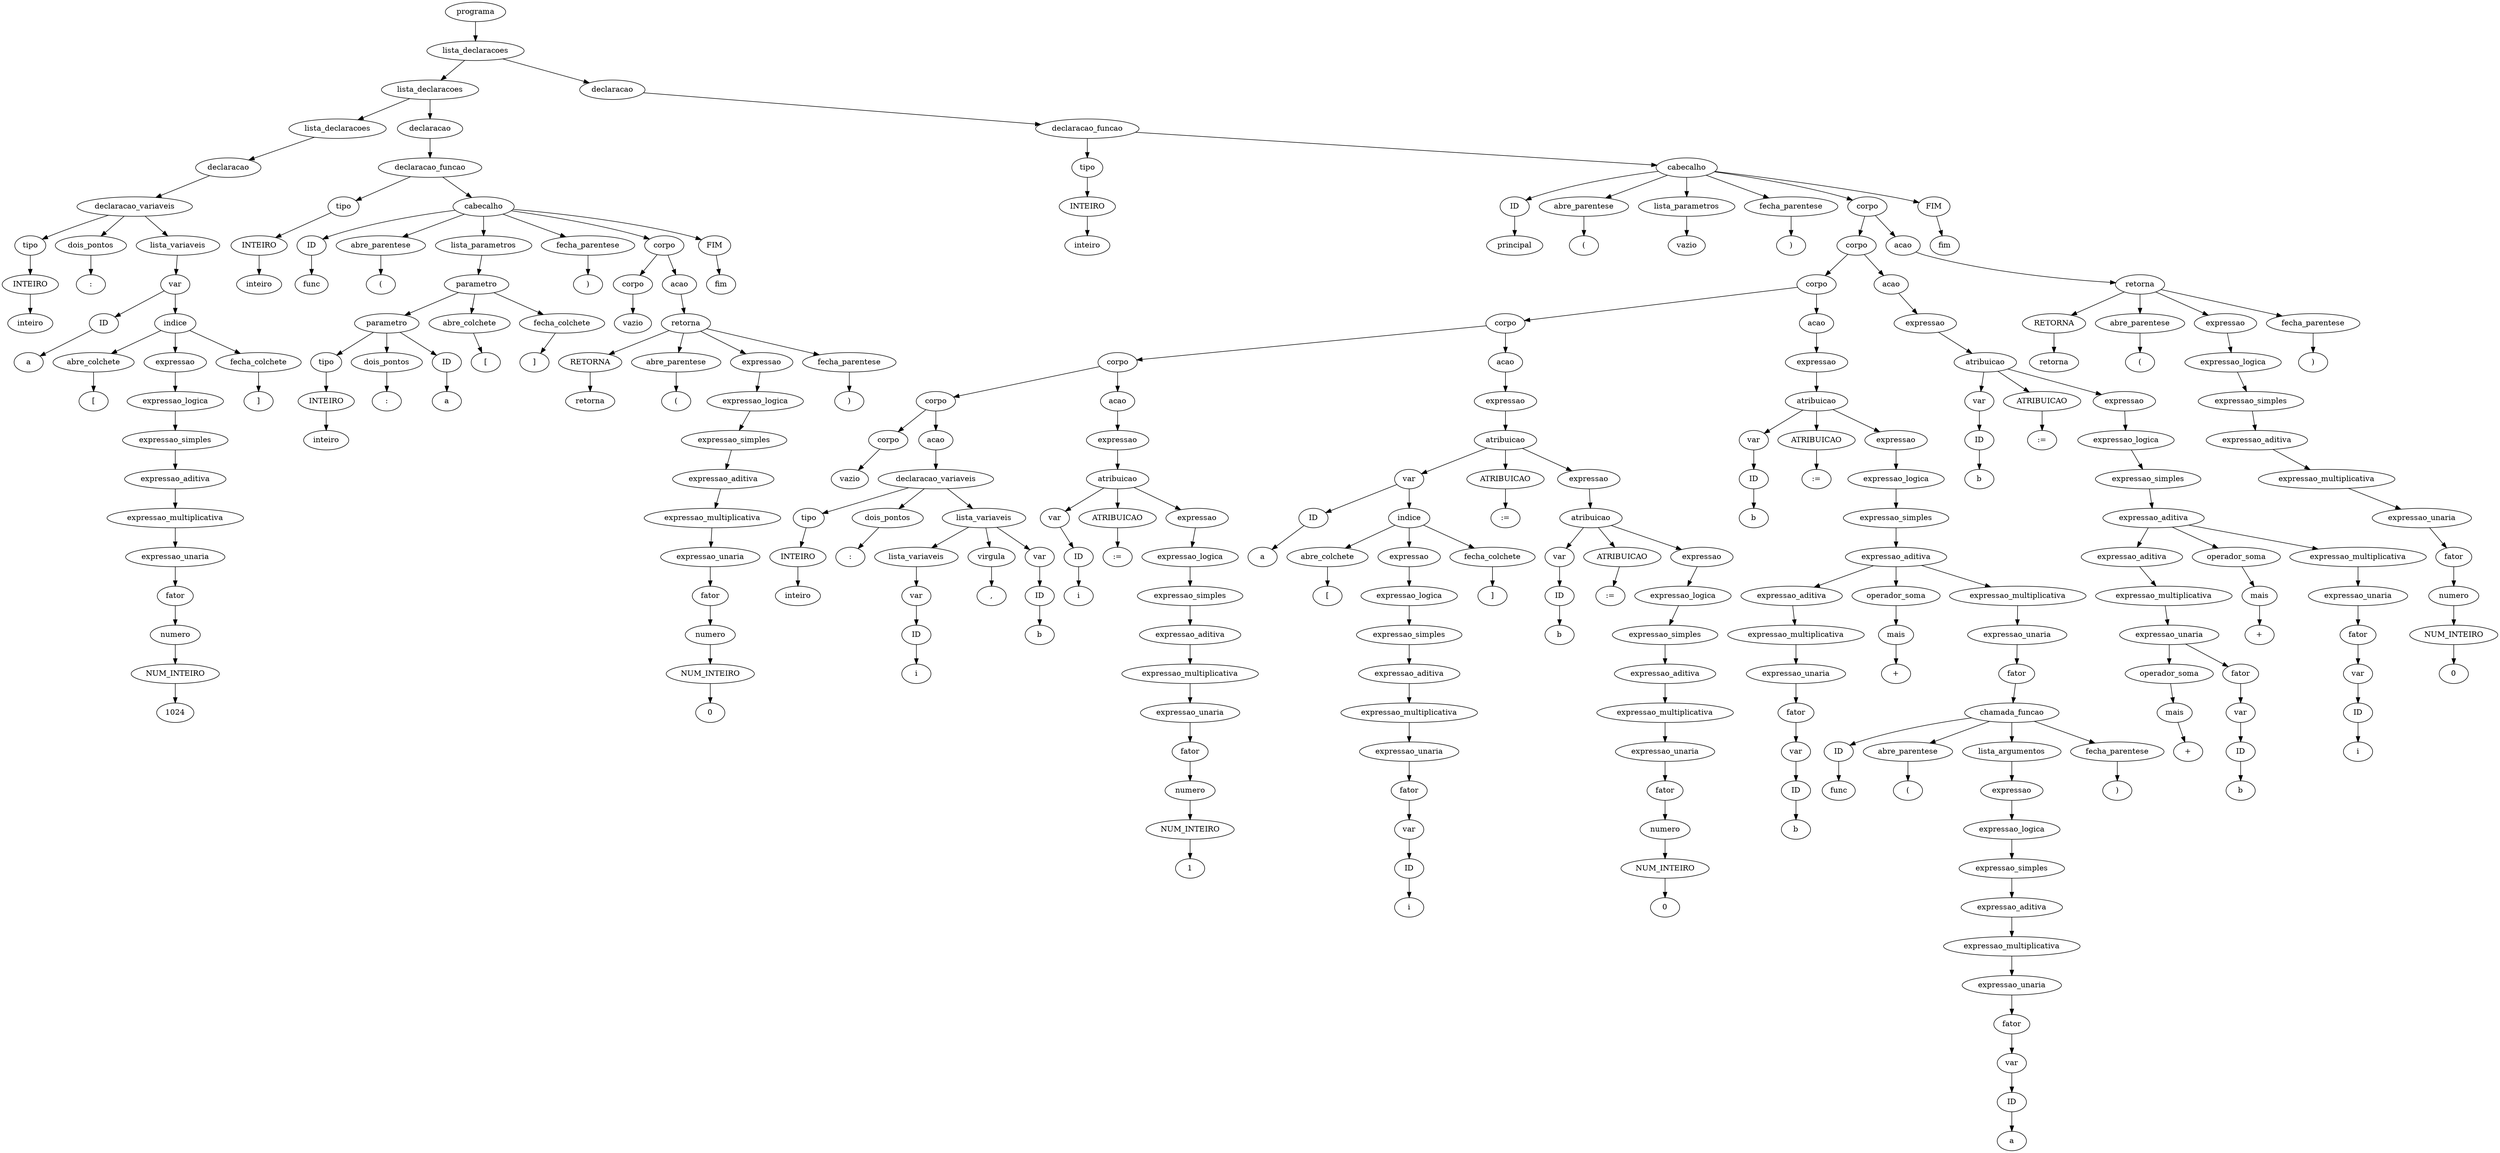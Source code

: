 digraph tree {
    "0x7f35aec64a90" [label="programa"];
    "0x7f35aeb9a1f0" [label="lista_declaracoes"];
    "0x7f35aec64e80" [label="lista_declaracoes"];
    "0x7f35aecf45b0" [label="lista_declaracoes"];
    "0x7f359aed6910" [label="declaracao"];
    "0x7f35aec64670" [label="declaracao_variaveis"];
    "0x7f35aecf4520" [label="tipo"];
    "0x7f35aecf4580" [label="INTEIRO"];
    "0x7f35aecf44f0" [label="inteiro"];
    "0x7f35aecf4280" [label="dois_pontos"];
    "0x7f35aec64a30" [label=":"];
    "0x7f35aecf42e0" [label="lista_variaveis"];
    "0x7f35aec647f0" [label="var"];
    "0x7f35aec64760" [label="ID"];
    "0x7f35aec646d0" [label="a"];
    "0x7f35aec64790" [label="indice"];
    "0x7f35aec64700" [label="abre_colchete"];
    "0x7f35aec648e0" [label="["];
    "0x7f35aec647c0" [label="expressao"];
    "0x7f35aec64610" [label="expressao_logica"];
    "0x7f35aec645b0" [label="expressao_simples"];
    "0x7f35aec64880" [label="expressao_aditiva"];
    "0x7f35aec64850" [label="expressao_multiplicativa"];
    "0x7f35aecf4400" [label="expressao_unaria"];
    "0x7f35aec64640" [label="fator"];
    "0x7f359aed6880" [label="numero"];
    "0x7f35aecf4490" [label="NUM_INTEIRO"];
    "0x7f35aec648b0" [label="1024"];
    "0x7f35aec649d0" [label="fecha_colchete"];
    "0x7f35aec64a00" [label="]"];
    "0x7f35aec646a0" [label="declaracao"];
    "0x7f35aec64730" [label="declaracao_funcao"];
    "0x7f35aec64940" [label="tipo"];
    "0x7f35aec64a60" [label="INTEIRO"];
    "0x7f35aec649a0" [label="inteiro"];
    "0x7f35aeb9a0a0" [label="cabecalho"];
    "0x7f35aeb9a6a0" [label="ID"];
    "0x7f35aeb9a6d0" [label="func"];
    "0x7f35aeb9a4c0" [label="abre_parentese"];
    "0x7f35aeb9a2b0" [label="("];
    "0x7f35aec64e20" [label="lista_parametros"];
    "0x7f35aec64af0" [label="parametro"];
    "0x7f35aec64be0" [label="parametro"];
    "0x7f35aec64970" [label="tipo"];
    "0x7f35aec645e0" [label="INTEIRO"];
    "0x7f35aec64dc0" [label="inteiro"];
    "0x7f35aec64c40" [label="dois_pontos"];
    "0x7f35aec64f40" [label=":"];
    "0x7f35aec64f70" [label="ID"];
    "0x7f35aec64fa0" [label="a"];
    "0x7f35aec64d60" [label="abre_colchete"];
    "0x7f35aec64ca0" [label="["];
    "0x7f35aec64d00" [label="fecha_colchete"];
    "0x7f35aec64e50" [label="]"];
    "0x7f35aeb9a2e0" [label="fecha_parentese"];
    "0x7f35aeb9a700" [label=")"];
    "0x7f35aeb9a460" [label="corpo"];
    "0x7f35aeb9a190" [label="corpo"];
    "0x7f35aeb9a040" [label="vazio"];
    "0x7f35aec64eb0" [label="acao"];
    "0x7f35aeb9a400" [label="retorna"];
    "0x7f35aeb9a490" [label="RETORNA"];
    "0x7f35aeb9a5b0" [label="retorna"];
    "0x7f35aeb9a5e0" [label="abre_parentese"];
    "0x7f35aeb9a610" [label="("];
    "0x7f35aeb9a3d0" [label="expressao"];
    "0x7f35aeb9a3a0" [label="expressao_logica"];
    "0x7f35aeb9a310" [label="expressao_simples"];
    "0x7f35aeb9a280" [label="expressao_aditiva"];
    "0x7f35aeb9a370" [label="expressao_multiplicativa"];
    "0x7f35aeb9a1c0" [label="expressao_unaria"];
    "0x7f35aeb9a250" [label="fator"];
    "0x7f35aec64f10" [label="numero"];
    "0x7f35aec64ee0" [label="NUM_INTEIRO"];
    "0x7f35aeb9a340" [label="0"];
    "0x7f35aeb9a640" [label="fecha_parentese"];
    "0x7f35aeb9a670" [label=")"];
    "0x7f35aeb9a730" [label="FIM"];
    "0x7f35aeb9a760" [label="fim"];
    "0x7f35aeb9a7c0" [label="declaracao"];
    "0x7f35aeb9a130" [label="declaracao_funcao"];
    "0x7f35aecf44c0" [label="tipo"];
    "0x7f35aecf4610" [label="INTEIRO"];
    "0x7f35aec64910" [label="inteiro"];
    "0x7f35aebcc130" [label="cabecalho"];
    "0x7f35aebccc40" [label="ID"];
    "0x7f35aebccc70" [label="principal"];
    "0x7f35aebcca60" [label="abre_parentese"];
    "0x7f35aebcc8b0" [label="("];
    "0x7f35aeb9a070" [label="lista_parametros"];
    "0x7f35aeb9a430" [label="vazio"];
    "0x7f35aebcc8e0" [label="fecha_parentese"];
    "0x7f35aebccca0" [label=")"];
    "0x7f35aebcca00" [label="corpo"];
    "0x7f35aebcc7f0" [label="corpo"];
    "0x7f35aebc5cd0" [label="corpo"];
    "0x7f35aebc5730" [label="corpo"];
    "0x7f35aeb9afd0" [label="corpo"];
    "0x7f35aeb9ad30" [label="corpo"];
    "0x7f35aeb9a8b0" [label="corpo"];
    "0x7f35aec64b20" [label="vazio"];
    "0x7f35aeb9a8e0" [label="acao"];
    "0x7f35aeb9ab20" [label="declaracao_variaveis"];
    "0x7f35aeb9a550" [label="tipo"];
    "0x7f35aeb9a820" [label="INTEIRO"];
    "0x7f35aeb9a9a0" [label="inteiro"];
    "0x7f35aeb9ab50" [label="dois_pontos"];
    "0x7f35aeb9aa60" [label=":"];
    "0x7f35aeb9ab80" [label="lista_variaveis"];
    "0x7f35aeb9aa00" [label="lista_variaveis"];
    "0x7f35aeb9a850" [label="var"];
    "0x7f35aeb9a4f0" [label="ID"];
    "0x7f35aeb9aaf0" [label="i"];
    "0x7f35aeb9abb0" [label="virgula"];
    "0x7f35aeb9ad00" [label=","];
    "0x7f35aeb9a9d0" [label="var"];
    "0x7f35aeb9aac0" [label="ID"];
    "0x7f35aeb9ac70" [label="b"];
    "0x7f35aeb9af70" [label="acao"];
    "0x7f35aeb9ad60" [label="expressao"];
    "0x7f35aeb9af10" [label="atribuicao"];
    "0x7f35aeb9a100" [label="var"];
    "0x7f35aeb9a880" [label="ID"];
    "0x7f35aeb9aa90" [label="i"];
    "0x7f35aeb9afa0" [label="ATRIBUICAO"];
    "0x7f35aebc5070" [label=":="];
    "0x7f35aeb9aee0" [label="expressao"];
    "0x7f35aeb9aeb0" [label="expressao_logica"];
    "0x7f35aeb9adf0" [label="expressao_simples"];
    "0x7f35aeb9ad90" [label="expressao_aditiva"];
    "0x7f35aeb9ae80" [label="expressao_multiplicativa"];
    "0x7f35aeb9aa30" [label="expressao_unaria"];
    "0x7f35aeb9ac10" [label="fator"];
    "0x7f35aeb9ac40" [label="numero"];
    "0x7f35aeb9abe0" [label="NUM_INTEIRO"];
    "0x7f35aeb9ae50" [label="1"];
    "0x7f35aebc5520" [label="acao"];
    "0x7f35aebc5460" [label="expressao"];
    "0x7f35aebc5760" [label="atribuicao"];
    "0x7f35aebc50d0" [label="var"];
    "0x7f35aebc5040" [label="ID"];
    "0x7f35aebc5280" [label="a"];
    "0x7f35aebc5250" [label="indice"];
    "0x7f35aebc52e0" [label="abre_colchete"];
    "0x7f35aebc53d0" [label="["];
    "0x7f35aebc5220" [label="expressao"];
    "0x7f35aebc51f0" [label="expressao_logica"];
    "0x7f35aebc51c0" [label="expressao_simples"];
    "0x7f35aebc5130" [label="expressao_aditiva"];
    "0x7f35aeb9a940" [label="expressao_multiplicativa"];
    "0x7f35aebc50a0" [label="expressao_unaria"];
    "0x7f35aebc5100" [label="fator"];
    "0x7f35aeb9a970" [label="var"];
    "0x7f35aeb9a910" [label="ID"];
    "0x7f35aeb9acd0" [label="i"];
    "0x7f35aebc5400" [label="fecha_colchete"];
    "0x7f35aebc5430" [label="]"];
    "0x7f35aebc57f0" [label="ATRIBUICAO"];
    "0x7f35aebc54f0" [label=":="];
    "0x7f35aebc5310" [label="expressao"];
    "0x7f35aebc5700" [label="atribuicao"];
    "0x7f35aeb9ae20" [label="var"];
    "0x7f35aeb9adc0" [label="ID"];
    "0x7f35aebc52b0" [label="b"];
    "0x7f35aebc5790" [label="ATRIBUICAO"];
    "0x7f35aebc5820" [label=":="];
    "0x7f35aebc56d0" [label="expressao"];
    "0x7f35aebc56a0" [label="expressao_logica"];
    "0x7f35aebc55e0" [label="expressao_simples"];
    "0x7f35aebc5580" [label="expressao_aditiva"];
    "0x7f35aebc5670" [label="expressao_multiplicativa"];
    "0x7f35aebc53a0" [label="expressao_unaria"];
    "0x7f35aebc5550" [label="fator"];
    "0x7f35aebc5160" [label="numero"];
    "0x7f35aebc5190" [label="NUM_INTEIRO"];
    "0x7f35aebc5640" [label="0"];
    "0x7f35aebc5ca0" [label="acao"];
    "0x7f35aebc57c0" [label="expressao"];
    "0x7f35aebc5ac0" [label="atribuicao"];
    "0x7f35aeb9aca0" [label="var"];
    "0x7f35aeb9af40" [label="ID"];
    "0x7f35aebc5490" [label="b"];
    "0x7f35aebc5a60" [label="ATRIBUICAO"];
    "0x7f35aebc5be0" [label=":="];
    "0x7f35aebc5b20" [label="expressao"];
    "0x7f35aebc5e50" [label="expressao_logica"];
    "0x7f35aebc5a30" [label="expressao_simples"];
    "0x7f35aebc5af0" [label="expressao_aditiva"];
    "0x7f35aebc5910" [label="expressao_aditiva"];
    "0x7f35aebc5a00" [label="expressao_multiplicativa"];
    "0x7f35aebc5340" [label="expressao_unaria"];
    "0x7f35aebc58e0" [label="fator"];
    "0x7f35aebc5610" [label="var"];
    "0x7f35aebc55b0" [label="ID"];
    "0x7f35aebc59d0" [label="b"];
    "0x7f35aebc5b80" [label="operador_soma"];
    "0x7f35aebc59a0" [label="mais"];
    "0x7f35aebc5a90" [label="+"];
    "0x7f35aebc5c10" [label="expressao_multiplicativa"];
    "0x7f35aebc5e80" [label="expressao_unaria"];
    "0x7f35aebc5fa0" [label="fator"];
    "0x7f35aebc5e20" [label="chamada_funcao"];
    "0x7f35aebc5eb0" [label="ID"];
    "0x7f35aebc5fd0" [label="func"];
    "0x7f35aebcc040" [label="abre_parentese"];
    "0x7f35aebcc070" [label="("];
    "0x7f35aebc5df0" [label="lista_argumentos"];
    "0x7f35aebc5dc0" [label="expressao"];
    "0x7f35aebc5d90" [label="expressao_logica"];
    "0x7f35aebc5d00" [label="expressao_simples"];
    "0x7f35aebc5c70" [label="expressao_aditiva"];
    "0x7f35aebc5d60" [label="expressao_multiplicativa"];
    "0x7f35aebc5bb0" [label="expressao_unaria"];
    "0x7f35aebc5c40" [label="fator"];
    "0x7f35aebc5940" [label="var"];
    "0x7f35aebc5970" [label="ID"];
    "0x7f35aebc5d30" [label="a"];
    "0x7f35aebcc0a0" [label="fecha_parentese"];
    "0x7f35aebcc0d0" [label=")"];
    "0x7f35aebcc7c0" [label="acao"];
    "0x7f35aebc5ee0" [label="expressao"];
    "0x7f35aebcc3d0" [label="atribuicao"];
    "0x7f35aebc54c0" [label="var"];
    "0x7f35aebc5370" [label="ID"];
    "0x7f35aebc5880" [label="b"];
    "0x7f35aebcc490" [label="ATRIBUICAO"];
    "0x7f35aebcc760" [label=":="];
    "0x7f35aebcc730" [label="expressao"];
    "0x7f35aebcc700" [label="expressao_logica"];
    "0x7f35aebcc220" [label="expressao_simples"];
    "0x7f35aebcc550" [label="expressao_aditiva"];
    "0x7f35aebcc1f0" [label="expressao_aditiva"];
    "0x7f35aebc5850" [label="expressao_multiplicativa"];
    "0x7f35aebcc280" [label="expressao_unaria"];
    "0x7f35aebcc250" [label="operador_soma"];
    "0x7f35aebc5f70" [label="mais"];
    "0x7f35aebc5f10" [label="+"];
    "0x7f35aebcc1c0" [label="fator"];
    "0x7f35aebcc160" [label="var"];
    "0x7f35aebcc190" [label="ID"];
    "0x7f35aebcc340" [label="b"];
    "0x7f35aebcc5b0" [label="operador_soma"];
    "0x7f35aebcc310" [label="mais"];
    "0x7f35aebcc4f0" [label="+"];
    "0x7f35aebcc6d0" [label="expressao_multiplicativa"];
    "0x7f35aebcc5e0" [label="expressao_unaria"];
    "0x7f35aebcc430" [label="fator"];
    "0x7f35aebcc2b0" [label="var"];
    "0x7f35aebcc2e0" [label="ID"];
    "0x7f35aebcc6a0" [label="i"];
    "0x7f35aebccb20" [label="acao"];
    "0x7f35aebcc9a0" [label="retorna"];
    "0x7f35aebcca30" [label="RETORNA"];
    "0x7f35aebccb50" [label="retorna"];
    "0x7f35aebccb80" [label="abre_parentese"];
    "0x7f35aebccbb0" [label="("];
    "0x7f35aebcc970" [label="expressao"];
    "0x7f35aebcc940" [label="expressao_logica"];
    "0x7f35aebcc910" [label="expressao_simples"];
    "0x7f35aebcc880" [label="expressao_aditiva"];
    "0x7f35aebcc100" [label="expressao_multiplicativa"];
    "0x7f35aebcc850" [label="expressao_unaria"];
    "0x7f35aebcc820" [label="fator"];
    "0x7f35aebc5f40" [label="numero"];
    "0x7f35aebc58b0" [label="NUM_INTEIRO"];
    "0x7f35aebc5b50" [label="0"];
    "0x7f35aebccbe0" [label="fecha_parentese"];
    "0x7f35aebccc10" [label=")"];
    "0x7f35aebcccd0" [label="FIM"];
    "0x7f35aebccd00" [label="fim"];
    "0x7f35aec64a90" -> "0x7f35aeb9a1f0";
    "0x7f35aeb9a1f0" -> "0x7f35aec64e80";
    "0x7f35aeb9a1f0" -> "0x7f35aeb9a7c0";
    "0x7f35aec64e80" -> "0x7f35aecf45b0";
    "0x7f35aec64e80" -> "0x7f35aec646a0";
    "0x7f35aecf45b0" -> "0x7f359aed6910";
    "0x7f359aed6910" -> "0x7f35aec64670";
    "0x7f35aec64670" -> "0x7f35aecf4520";
    "0x7f35aec64670" -> "0x7f35aecf4280";
    "0x7f35aec64670" -> "0x7f35aecf42e0";
    "0x7f35aecf4520" -> "0x7f35aecf4580";
    "0x7f35aecf4580" -> "0x7f35aecf44f0";
    "0x7f35aecf4280" -> "0x7f35aec64a30";
    "0x7f35aecf42e0" -> "0x7f35aec647f0";
    "0x7f35aec647f0" -> "0x7f35aec64760";
    "0x7f35aec647f0" -> "0x7f35aec64790";
    "0x7f35aec64760" -> "0x7f35aec646d0";
    "0x7f35aec64790" -> "0x7f35aec64700";
    "0x7f35aec64790" -> "0x7f35aec647c0";
    "0x7f35aec64790" -> "0x7f35aec649d0";
    "0x7f35aec64700" -> "0x7f35aec648e0";
    "0x7f35aec647c0" -> "0x7f35aec64610";
    "0x7f35aec64610" -> "0x7f35aec645b0";
    "0x7f35aec645b0" -> "0x7f35aec64880";
    "0x7f35aec64880" -> "0x7f35aec64850";
    "0x7f35aec64850" -> "0x7f35aecf4400";
    "0x7f35aecf4400" -> "0x7f35aec64640";
    "0x7f35aec64640" -> "0x7f359aed6880";
    "0x7f359aed6880" -> "0x7f35aecf4490";
    "0x7f35aecf4490" -> "0x7f35aec648b0";
    "0x7f35aec649d0" -> "0x7f35aec64a00";
    "0x7f35aec646a0" -> "0x7f35aec64730";
    "0x7f35aec64730" -> "0x7f35aec64940";
    "0x7f35aec64730" -> "0x7f35aeb9a0a0";
    "0x7f35aec64940" -> "0x7f35aec64a60";
    "0x7f35aec64a60" -> "0x7f35aec649a0";
    "0x7f35aeb9a0a0" -> "0x7f35aeb9a6a0";
    "0x7f35aeb9a0a0" -> "0x7f35aeb9a4c0";
    "0x7f35aeb9a0a0" -> "0x7f35aec64e20";
    "0x7f35aeb9a0a0" -> "0x7f35aeb9a2e0";
    "0x7f35aeb9a0a0" -> "0x7f35aeb9a460";
    "0x7f35aeb9a0a0" -> "0x7f35aeb9a730";
    "0x7f35aeb9a6a0" -> "0x7f35aeb9a6d0";
    "0x7f35aeb9a4c0" -> "0x7f35aeb9a2b0";
    "0x7f35aec64e20" -> "0x7f35aec64af0";
    "0x7f35aec64af0" -> "0x7f35aec64be0";
    "0x7f35aec64af0" -> "0x7f35aec64d60";
    "0x7f35aec64af0" -> "0x7f35aec64d00";
    "0x7f35aec64be0" -> "0x7f35aec64970";
    "0x7f35aec64be0" -> "0x7f35aec64c40";
    "0x7f35aec64be0" -> "0x7f35aec64f70";
    "0x7f35aec64970" -> "0x7f35aec645e0";
    "0x7f35aec645e0" -> "0x7f35aec64dc0";
    "0x7f35aec64c40" -> "0x7f35aec64f40";
    "0x7f35aec64f70" -> "0x7f35aec64fa0";
    "0x7f35aec64d60" -> "0x7f35aec64ca0";
    "0x7f35aec64d00" -> "0x7f35aec64e50";
    "0x7f35aeb9a2e0" -> "0x7f35aeb9a700";
    "0x7f35aeb9a460" -> "0x7f35aeb9a190";
    "0x7f35aeb9a460" -> "0x7f35aec64eb0";
    "0x7f35aeb9a190" -> "0x7f35aeb9a040";
    "0x7f35aec64eb0" -> "0x7f35aeb9a400";
    "0x7f35aeb9a400" -> "0x7f35aeb9a490";
    "0x7f35aeb9a400" -> "0x7f35aeb9a5e0";
    "0x7f35aeb9a400" -> "0x7f35aeb9a3d0";
    "0x7f35aeb9a400" -> "0x7f35aeb9a640";
    "0x7f35aeb9a490" -> "0x7f35aeb9a5b0";
    "0x7f35aeb9a5e0" -> "0x7f35aeb9a610";
    "0x7f35aeb9a3d0" -> "0x7f35aeb9a3a0";
    "0x7f35aeb9a3a0" -> "0x7f35aeb9a310";
    "0x7f35aeb9a310" -> "0x7f35aeb9a280";
    "0x7f35aeb9a280" -> "0x7f35aeb9a370";
    "0x7f35aeb9a370" -> "0x7f35aeb9a1c0";
    "0x7f35aeb9a1c0" -> "0x7f35aeb9a250";
    "0x7f35aeb9a250" -> "0x7f35aec64f10";
    "0x7f35aec64f10" -> "0x7f35aec64ee0";
    "0x7f35aec64ee0" -> "0x7f35aeb9a340";
    "0x7f35aeb9a640" -> "0x7f35aeb9a670";
    "0x7f35aeb9a730" -> "0x7f35aeb9a760";
    "0x7f35aeb9a7c0" -> "0x7f35aeb9a130";
    "0x7f35aeb9a130" -> "0x7f35aecf44c0";
    "0x7f35aeb9a130" -> "0x7f35aebcc130";
    "0x7f35aecf44c0" -> "0x7f35aecf4610";
    "0x7f35aecf4610" -> "0x7f35aec64910";
    "0x7f35aebcc130" -> "0x7f35aebccc40";
    "0x7f35aebcc130" -> "0x7f35aebcca60";
    "0x7f35aebcc130" -> "0x7f35aeb9a070";
    "0x7f35aebcc130" -> "0x7f35aebcc8e0";
    "0x7f35aebcc130" -> "0x7f35aebcca00";
    "0x7f35aebcc130" -> "0x7f35aebcccd0";
    "0x7f35aebccc40" -> "0x7f35aebccc70";
    "0x7f35aebcca60" -> "0x7f35aebcc8b0";
    "0x7f35aeb9a070" -> "0x7f35aeb9a430";
    "0x7f35aebcc8e0" -> "0x7f35aebccca0";
    "0x7f35aebcca00" -> "0x7f35aebcc7f0";
    "0x7f35aebcca00" -> "0x7f35aebccb20";
    "0x7f35aebcc7f0" -> "0x7f35aebc5cd0";
    "0x7f35aebcc7f0" -> "0x7f35aebcc7c0";
    "0x7f35aebc5cd0" -> "0x7f35aebc5730";
    "0x7f35aebc5cd0" -> "0x7f35aebc5ca0";
    "0x7f35aebc5730" -> "0x7f35aeb9afd0";
    "0x7f35aebc5730" -> "0x7f35aebc5520";
    "0x7f35aeb9afd0" -> "0x7f35aeb9ad30";
    "0x7f35aeb9afd0" -> "0x7f35aeb9af70";
    "0x7f35aeb9ad30" -> "0x7f35aeb9a8b0";
    "0x7f35aeb9ad30" -> "0x7f35aeb9a8e0";
    "0x7f35aeb9a8b0" -> "0x7f35aec64b20";
    "0x7f35aeb9a8e0" -> "0x7f35aeb9ab20";
    "0x7f35aeb9ab20" -> "0x7f35aeb9a550";
    "0x7f35aeb9ab20" -> "0x7f35aeb9ab50";
    "0x7f35aeb9ab20" -> "0x7f35aeb9ab80";
    "0x7f35aeb9a550" -> "0x7f35aeb9a820";
    "0x7f35aeb9a820" -> "0x7f35aeb9a9a0";
    "0x7f35aeb9ab50" -> "0x7f35aeb9aa60";
    "0x7f35aeb9ab80" -> "0x7f35aeb9aa00";
    "0x7f35aeb9ab80" -> "0x7f35aeb9abb0";
    "0x7f35aeb9ab80" -> "0x7f35aeb9a9d0";
    "0x7f35aeb9aa00" -> "0x7f35aeb9a850";
    "0x7f35aeb9a850" -> "0x7f35aeb9a4f0";
    "0x7f35aeb9a4f0" -> "0x7f35aeb9aaf0";
    "0x7f35aeb9abb0" -> "0x7f35aeb9ad00";
    "0x7f35aeb9a9d0" -> "0x7f35aeb9aac0";
    "0x7f35aeb9aac0" -> "0x7f35aeb9ac70";
    "0x7f35aeb9af70" -> "0x7f35aeb9ad60";
    "0x7f35aeb9ad60" -> "0x7f35aeb9af10";
    "0x7f35aeb9af10" -> "0x7f35aeb9a100";
    "0x7f35aeb9af10" -> "0x7f35aeb9afa0";
    "0x7f35aeb9af10" -> "0x7f35aeb9aee0";
    "0x7f35aeb9a100" -> "0x7f35aeb9a880";
    "0x7f35aeb9a880" -> "0x7f35aeb9aa90";
    "0x7f35aeb9afa0" -> "0x7f35aebc5070";
    "0x7f35aeb9aee0" -> "0x7f35aeb9aeb0";
    "0x7f35aeb9aeb0" -> "0x7f35aeb9adf0";
    "0x7f35aeb9adf0" -> "0x7f35aeb9ad90";
    "0x7f35aeb9ad90" -> "0x7f35aeb9ae80";
    "0x7f35aeb9ae80" -> "0x7f35aeb9aa30";
    "0x7f35aeb9aa30" -> "0x7f35aeb9ac10";
    "0x7f35aeb9ac10" -> "0x7f35aeb9ac40";
    "0x7f35aeb9ac40" -> "0x7f35aeb9abe0";
    "0x7f35aeb9abe0" -> "0x7f35aeb9ae50";
    "0x7f35aebc5520" -> "0x7f35aebc5460";
    "0x7f35aebc5460" -> "0x7f35aebc5760";
    "0x7f35aebc5760" -> "0x7f35aebc50d0";
    "0x7f35aebc5760" -> "0x7f35aebc57f0";
    "0x7f35aebc5760" -> "0x7f35aebc5310";
    "0x7f35aebc50d0" -> "0x7f35aebc5040";
    "0x7f35aebc50d0" -> "0x7f35aebc5250";
    "0x7f35aebc5040" -> "0x7f35aebc5280";
    "0x7f35aebc5250" -> "0x7f35aebc52e0";
    "0x7f35aebc5250" -> "0x7f35aebc5220";
    "0x7f35aebc5250" -> "0x7f35aebc5400";
    "0x7f35aebc52e0" -> "0x7f35aebc53d0";
    "0x7f35aebc5220" -> "0x7f35aebc51f0";
    "0x7f35aebc51f0" -> "0x7f35aebc51c0";
    "0x7f35aebc51c0" -> "0x7f35aebc5130";
    "0x7f35aebc5130" -> "0x7f35aeb9a940";
    "0x7f35aeb9a940" -> "0x7f35aebc50a0";
    "0x7f35aebc50a0" -> "0x7f35aebc5100";
    "0x7f35aebc5100" -> "0x7f35aeb9a970";
    "0x7f35aeb9a970" -> "0x7f35aeb9a910";
    "0x7f35aeb9a910" -> "0x7f35aeb9acd0";
    "0x7f35aebc5400" -> "0x7f35aebc5430";
    "0x7f35aebc57f0" -> "0x7f35aebc54f0";
    "0x7f35aebc5310" -> "0x7f35aebc5700";
    "0x7f35aebc5700" -> "0x7f35aeb9ae20";
    "0x7f35aebc5700" -> "0x7f35aebc5790";
    "0x7f35aebc5700" -> "0x7f35aebc56d0";
    "0x7f35aeb9ae20" -> "0x7f35aeb9adc0";
    "0x7f35aeb9adc0" -> "0x7f35aebc52b0";
    "0x7f35aebc5790" -> "0x7f35aebc5820";
    "0x7f35aebc56d0" -> "0x7f35aebc56a0";
    "0x7f35aebc56a0" -> "0x7f35aebc55e0";
    "0x7f35aebc55e0" -> "0x7f35aebc5580";
    "0x7f35aebc5580" -> "0x7f35aebc5670";
    "0x7f35aebc5670" -> "0x7f35aebc53a0";
    "0x7f35aebc53a0" -> "0x7f35aebc5550";
    "0x7f35aebc5550" -> "0x7f35aebc5160";
    "0x7f35aebc5160" -> "0x7f35aebc5190";
    "0x7f35aebc5190" -> "0x7f35aebc5640";
    "0x7f35aebc5ca0" -> "0x7f35aebc57c0";
    "0x7f35aebc57c0" -> "0x7f35aebc5ac0";
    "0x7f35aebc5ac0" -> "0x7f35aeb9aca0";
    "0x7f35aebc5ac0" -> "0x7f35aebc5a60";
    "0x7f35aebc5ac0" -> "0x7f35aebc5b20";
    "0x7f35aeb9aca0" -> "0x7f35aeb9af40";
    "0x7f35aeb9af40" -> "0x7f35aebc5490";
    "0x7f35aebc5a60" -> "0x7f35aebc5be0";
    "0x7f35aebc5b20" -> "0x7f35aebc5e50";
    "0x7f35aebc5e50" -> "0x7f35aebc5a30";
    "0x7f35aebc5a30" -> "0x7f35aebc5af0";
    "0x7f35aebc5af0" -> "0x7f35aebc5910";
    "0x7f35aebc5af0" -> "0x7f35aebc5b80";
    "0x7f35aebc5af0" -> "0x7f35aebc5c10";
    "0x7f35aebc5910" -> "0x7f35aebc5a00";
    "0x7f35aebc5a00" -> "0x7f35aebc5340";
    "0x7f35aebc5340" -> "0x7f35aebc58e0";
    "0x7f35aebc58e0" -> "0x7f35aebc5610";
    "0x7f35aebc5610" -> "0x7f35aebc55b0";
    "0x7f35aebc55b0" -> "0x7f35aebc59d0";
    "0x7f35aebc5b80" -> "0x7f35aebc59a0";
    "0x7f35aebc59a0" -> "0x7f35aebc5a90";
    "0x7f35aebc5c10" -> "0x7f35aebc5e80";
    "0x7f35aebc5e80" -> "0x7f35aebc5fa0";
    "0x7f35aebc5fa0" -> "0x7f35aebc5e20";
    "0x7f35aebc5e20" -> "0x7f35aebc5eb0";
    "0x7f35aebc5e20" -> "0x7f35aebcc040";
    "0x7f35aebc5e20" -> "0x7f35aebc5df0";
    "0x7f35aebc5e20" -> "0x7f35aebcc0a0";
    "0x7f35aebc5eb0" -> "0x7f35aebc5fd0";
    "0x7f35aebcc040" -> "0x7f35aebcc070";
    "0x7f35aebc5df0" -> "0x7f35aebc5dc0";
    "0x7f35aebc5dc0" -> "0x7f35aebc5d90";
    "0x7f35aebc5d90" -> "0x7f35aebc5d00";
    "0x7f35aebc5d00" -> "0x7f35aebc5c70";
    "0x7f35aebc5c70" -> "0x7f35aebc5d60";
    "0x7f35aebc5d60" -> "0x7f35aebc5bb0";
    "0x7f35aebc5bb0" -> "0x7f35aebc5c40";
    "0x7f35aebc5c40" -> "0x7f35aebc5940";
    "0x7f35aebc5940" -> "0x7f35aebc5970";
    "0x7f35aebc5970" -> "0x7f35aebc5d30";
    "0x7f35aebcc0a0" -> "0x7f35aebcc0d0";
    "0x7f35aebcc7c0" -> "0x7f35aebc5ee0";
    "0x7f35aebc5ee0" -> "0x7f35aebcc3d0";
    "0x7f35aebcc3d0" -> "0x7f35aebc54c0";
    "0x7f35aebcc3d0" -> "0x7f35aebcc490";
    "0x7f35aebcc3d0" -> "0x7f35aebcc730";
    "0x7f35aebc54c0" -> "0x7f35aebc5370";
    "0x7f35aebc5370" -> "0x7f35aebc5880";
    "0x7f35aebcc490" -> "0x7f35aebcc760";
    "0x7f35aebcc730" -> "0x7f35aebcc700";
    "0x7f35aebcc700" -> "0x7f35aebcc220";
    "0x7f35aebcc220" -> "0x7f35aebcc550";
    "0x7f35aebcc550" -> "0x7f35aebcc1f0";
    "0x7f35aebcc550" -> "0x7f35aebcc5b0";
    "0x7f35aebcc550" -> "0x7f35aebcc6d0";
    "0x7f35aebcc1f0" -> "0x7f35aebc5850";
    "0x7f35aebc5850" -> "0x7f35aebcc280";
    "0x7f35aebcc280" -> "0x7f35aebcc250";
    "0x7f35aebcc280" -> "0x7f35aebcc1c0";
    "0x7f35aebcc250" -> "0x7f35aebc5f70";
    "0x7f35aebc5f70" -> "0x7f35aebc5f10";
    "0x7f35aebcc1c0" -> "0x7f35aebcc160";
    "0x7f35aebcc160" -> "0x7f35aebcc190";
    "0x7f35aebcc190" -> "0x7f35aebcc340";
    "0x7f35aebcc5b0" -> "0x7f35aebcc310";
    "0x7f35aebcc310" -> "0x7f35aebcc4f0";
    "0x7f35aebcc6d0" -> "0x7f35aebcc5e0";
    "0x7f35aebcc5e0" -> "0x7f35aebcc430";
    "0x7f35aebcc430" -> "0x7f35aebcc2b0";
    "0x7f35aebcc2b0" -> "0x7f35aebcc2e0";
    "0x7f35aebcc2e0" -> "0x7f35aebcc6a0";
    "0x7f35aebccb20" -> "0x7f35aebcc9a0";
    "0x7f35aebcc9a0" -> "0x7f35aebcca30";
    "0x7f35aebcc9a0" -> "0x7f35aebccb80";
    "0x7f35aebcc9a0" -> "0x7f35aebcc970";
    "0x7f35aebcc9a0" -> "0x7f35aebccbe0";
    "0x7f35aebcca30" -> "0x7f35aebccb50";
    "0x7f35aebccb80" -> "0x7f35aebccbb0";
    "0x7f35aebcc970" -> "0x7f35aebcc940";
    "0x7f35aebcc940" -> "0x7f35aebcc910";
    "0x7f35aebcc910" -> "0x7f35aebcc880";
    "0x7f35aebcc880" -> "0x7f35aebcc100";
    "0x7f35aebcc100" -> "0x7f35aebcc850";
    "0x7f35aebcc850" -> "0x7f35aebcc820";
    "0x7f35aebcc820" -> "0x7f35aebc5f40";
    "0x7f35aebc5f40" -> "0x7f35aebc58b0";
    "0x7f35aebc58b0" -> "0x7f35aebc5b50";
    "0x7f35aebccbe0" -> "0x7f35aebccc10";
    "0x7f35aebcccd0" -> "0x7f35aebccd00";
}

